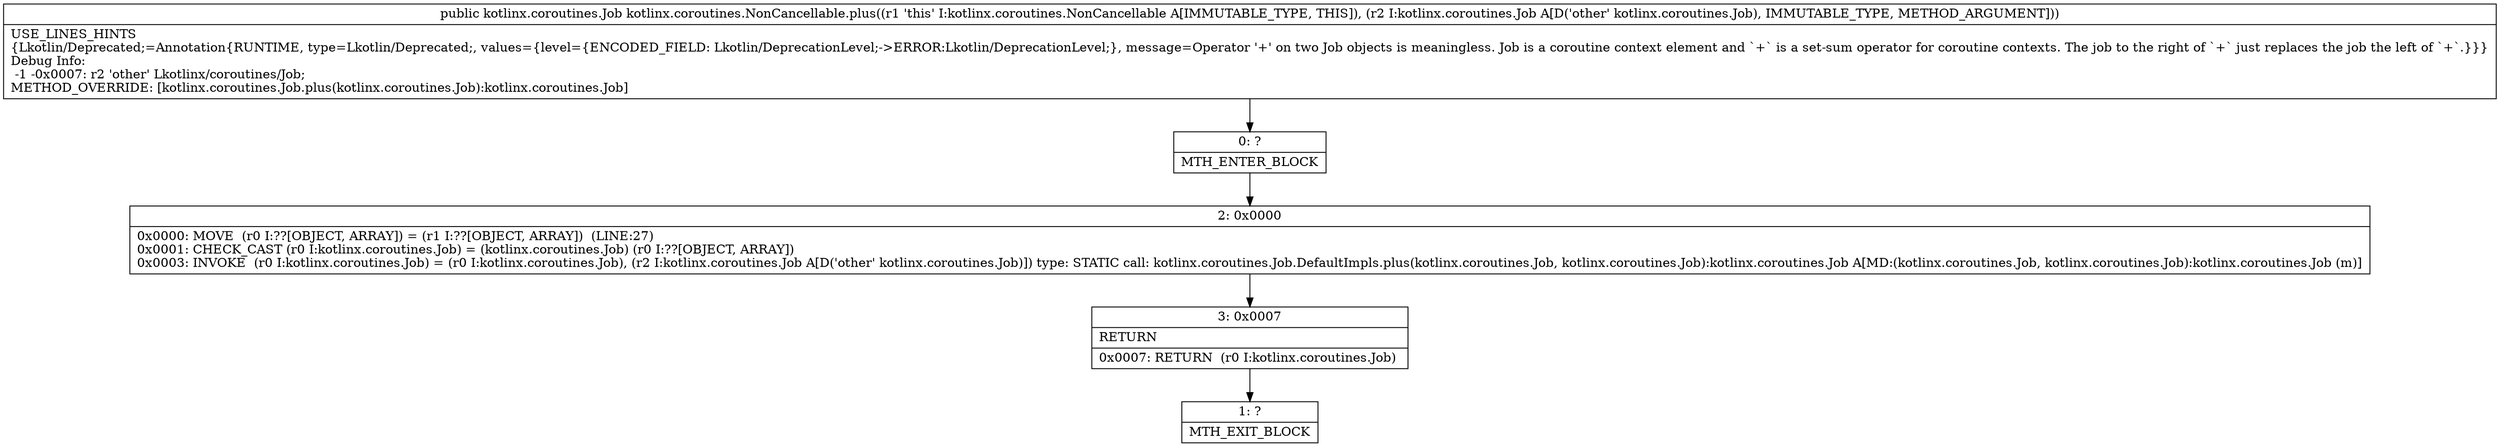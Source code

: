 digraph "CFG forkotlinx.coroutines.NonCancellable.plus(Lkotlinx\/coroutines\/Job;)Lkotlinx\/coroutines\/Job;" {
Node_0 [shape=record,label="{0\:\ ?|MTH_ENTER_BLOCK\l}"];
Node_2 [shape=record,label="{2\:\ 0x0000|0x0000: MOVE  (r0 I:??[OBJECT, ARRAY]) = (r1 I:??[OBJECT, ARRAY])  (LINE:27)\l0x0001: CHECK_CAST (r0 I:kotlinx.coroutines.Job) = (kotlinx.coroutines.Job) (r0 I:??[OBJECT, ARRAY]) \l0x0003: INVOKE  (r0 I:kotlinx.coroutines.Job) = (r0 I:kotlinx.coroutines.Job), (r2 I:kotlinx.coroutines.Job A[D('other' kotlinx.coroutines.Job)]) type: STATIC call: kotlinx.coroutines.Job.DefaultImpls.plus(kotlinx.coroutines.Job, kotlinx.coroutines.Job):kotlinx.coroutines.Job A[MD:(kotlinx.coroutines.Job, kotlinx.coroutines.Job):kotlinx.coroutines.Job (m)]\l}"];
Node_3 [shape=record,label="{3\:\ 0x0007|RETURN\l|0x0007: RETURN  (r0 I:kotlinx.coroutines.Job) \l}"];
Node_1 [shape=record,label="{1\:\ ?|MTH_EXIT_BLOCK\l}"];
MethodNode[shape=record,label="{public kotlinx.coroutines.Job kotlinx.coroutines.NonCancellable.plus((r1 'this' I:kotlinx.coroutines.NonCancellable A[IMMUTABLE_TYPE, THIS]), (r2 I:kotlinx.coroutines.Job A[D('other' kotlinx.coroutines.Job), IMMUTABLE_TYPE, METHOD_ARGUMENT]))  | USE_LINES_HINTS\l\{Lkotlin\/Deprecated;=Annotation\{RUNTIME, type=Lkotlin\/Deprecated;, values=\{level=\{ENCODED_FIELD: Lkotlin\/DeprecationLevel;\-\>ERROR:Lkotlin\/DeprecationLevel;\}, message=Operator '+' on two Job objects is meaningless. Job is a coroutine context element and `+` is a set\-sum operator for coroutine contexts. The job to the right of `+` just replaces the job the left of `+`.\}\}\}\lDebug Info:\l  \-1 \-0x0007: r2 'other' Lkotlinx\/coroutines\/Job;\lMETHOD_OVERRIDE: [kotlinx.coroutines.Job.plus(kotlinx.coroutines.Job):kotlinx.coroutines.Job]\l}"];
MethodNode -> Node_0;Node_0 -> Node_2;
Node_2 -> Node_3;
Node_3 -> Node_1;
}

